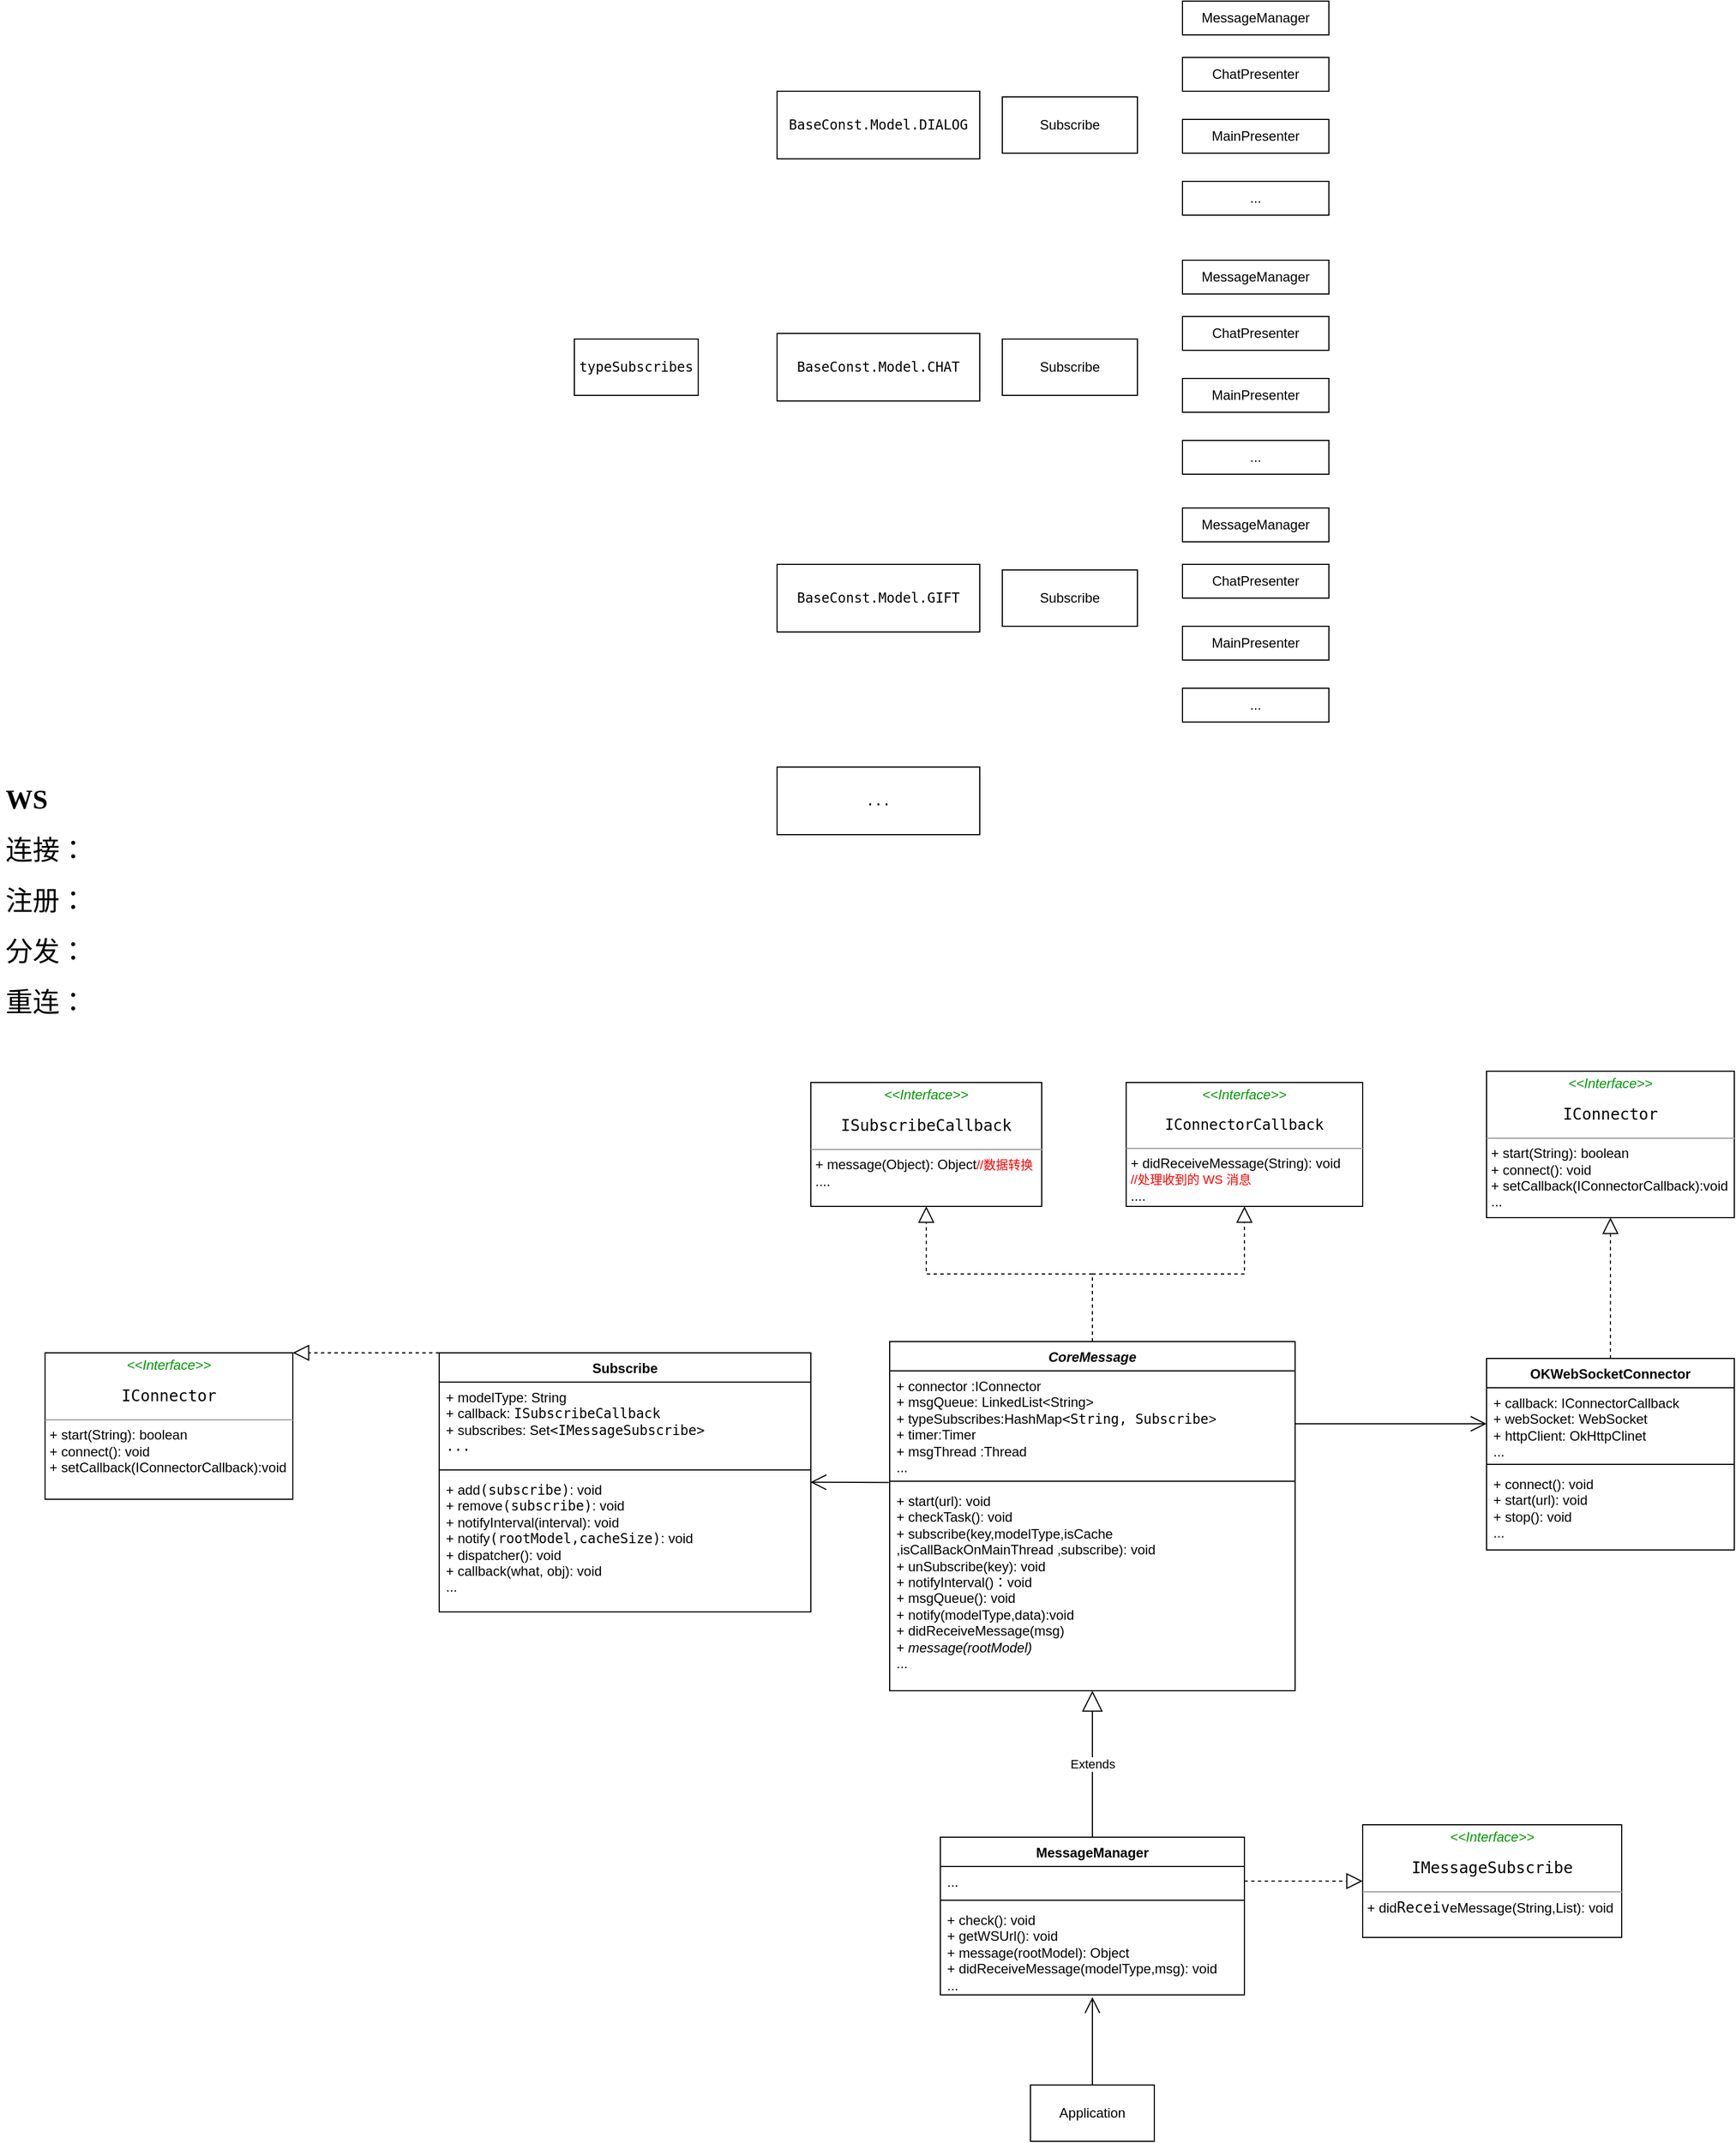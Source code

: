 <mxfile version="22.1.2" type="device">
  <diagram name="Page-1" id="c4acf3e9-155e-7222-9cf6-157b1a14988f">
    <mxGraphModel dx="1964" dy="2099" grid="1" gridSize="10" guides="1" tooltips="1" connect="1" arrows="1" fold="1" page="1" pageScale="1" pageWidth="850" pageHeight="1100" background="none" math="0" shadow="0">
      <root>
        <mxCell id="0" />
        <mxCell id="1" parent="0" />
        <mxCell id="3DSVacBIxbCdVNpHXnvW-10" value="&lt;p style=&quot;margin:0px;margin-top:4px;text-align:center;&quot;&gt;&lt;i&gt;&lt;font color=&quot;#009900&quot;&gt;&amp;lt;&amp;lt;Interface&amp;gt;&amp;gt;&lt;/font&gt;&lt;/i&gt;&lt;br&gt;&lt;/p&gt;&lt;div style=&quot;font-family: &amp;quot;JetBrains Mono&amp;quot;, monospace;&quot;&gt;&lt;pre style=&quot;text-align: center;&quot;&gt;&lt;font style=&quot;font-size: 13px;&quot;&gt;IConnectorCallback&lt;/font&gt;&lt;/pre&gt;&lt;/div&gt;&lt;hr size=&quot;1&quot;&gt;&lt;p style=&quot;margin:0px;margin-left:4px;&quot;&gt;+&amp;nbsp;didReceiveMessage&lt;span style=&quot;background-color: initial;&quot;&gt;(String): void&lt;/span&gt;&lt;/p&gt;&lt;p style=&quot;margin:0px;margin-left:4px;&quot;&gt;&lt;span style=&quot;color: rgb(255, 0, 0); background-color: initial;&quot;&gt;&lt;font style=&quot;font-size: 11px;&quot;&gt;//处理收到的 WS 消息&lt;/font&gt;&lt;/span&gt;&lt;/p&gt;&lt;p style=&quot;margin:0px;margin-left:4px;&quot;&gt;&lt;span style=&quot;background-color: initial;&quot;&gt;....&lt;/span&gt;&lt;/p&gt;" style="verticalAlign=top;align=left;overflow=fill;fontSize=12;fontFamily=Helvetica;html=1;whiteSpace=wrap;" parent="1" vertex="1">
          <mxGeometry x="310" y="220" width="210" height="110" as="geometry" />
        </mxCell>
        <mxCell id="3DSVacBIxbCdVNpHXnvW-11" value="&lt;p style=&quot;margin:0px;margin-top:4px;text-align:center;&quot;&gt;&lt;i&gt;&lt;font color=&quot;#009900&quot;&gt;&amp;lt;&amp;lt;Interface&amp;gt;&amp;gt;&lt;/font&gt;&lt;/i&gt;&lt;br&gt;&lt;/p&gt;&lt;div style=&quot;font-family: &amp;quot;JetBrains Mono&amp;quot;, monospace;&quot;&gt;&lt;pre style=&quot;text-align: center;&quot;&gt;&lt;div style=&quot;font-family: &amp;quot;JetBrains Mono&amp;quot;, monospace;&quot;&gt;&lt;pre style=&quot;&quot;&gt;&lt;font style=&quot;font-size: 14px;&quot;&gt;ISubscribeCallback&lt;/font&gt;&lt;/pre&gt;&lt;/div&gt;&lt;/pre&gt;&lt;/div&gt;&lt;hr size=&quot;1&quot;&gt;&lt;p style=&quot;margin:0px;margin-left:4px;&quot;&gt;+&amp;nbsp;message&lt;span style=&quot;background-color: initial;&quot;&gt;(Object): Object&lt;font style=&quot;font-size: 11px;&quot; color=&quot;#ff0000&quot;&gt;//数据转换&lt;/font&gt;&lt;/span&gt;&lt;/p&gt;&lt;p style=&quot;margin:0px;margin-left:4px;&quot;&gt;&lt;span style=&quot;background-color: initial;&quot;&gt;....&lt;/span&gt;&lt;/p&gt;" style="verticalAlign=top;align=left;overflow=fill;fontSize=12;fontFamily=Helvetica;html=1;whiteSpace=wrap;" parent="1" vertex="1">
          <mxGeometry x="30" y="220" width="205" height="110" as="geometry" />
        </mxCell>
        <mxCell id="3DSVacBIxbCdVNpHXnvW-12" value="&lt;p style=&quot;margin:0px;margin-top:4px;text-align:center;&quot;&gt;&lt;i&gt;&lt;font color=&quot;#009900&quot;&gt;&amp;lt;&amp;lt;Interface&amp;gt;&amp;gt;&lt;/font&gt;&lt;/i&gt;&lt;br&gt;&lt;/p&gt;&lt;div style=&quot;font-family: &amp;quot;JetBrains Mono&amp;quot;, monospace;&quot;&gt;&lt;pre style=&quot;text-align: center;&quot;&gt;&lt;div style=&quot;font-family: &amp;quot;JetBrains Mono&amp;quot;, monospace;&quot;&gt;&lt;pre style=&quot;&quot;&gt;&lt;div style=&quot;font-family: &amp;quot;JetBrains Mono&amp;quot;, monospace;&quot;&gt;&lt;pre style=&quot;&quot;&gt;&lt;font style=&quot;font-size: 14px;&quot;&gt;IConnector&lt;/font&gt;&lt;/pre&gt;&lt;/div&gt;&lt;/pre&gt;&lt;/div&gt;&lt;/pre&gt;&lt;/div&gt;&lt;hr size=&quot;1&quot;&gt;&lt;p style=&quot;margin:0px;margin-left:4px;&quot;&gt;+&amp;nbsp;start&lt;span style=&quot;background-color: initial;&quot;&gt;(String): boolean&lt;/span&gt;&lt;/p&gt;&lt;p style=&quot;margin:0px;margin-left:4px;&quot;&gt;+&amp;nbsp;connect(): void&lt;br&gt;&lt;/p&gt;&lt;p style=&quot;margin:0px;margin-left:4px;&quot;&gt;+ setCallback(IConnectorCallback):void&lt;/p&gt;&lt;p style=&quot;margin:0px;margin-left:4px;&quot;&gt;...&lt;/p&gt;&lt;p style=&quot;margin:0px;margin-left:4px;&quot;&gt;&lt;br&gt;&lt;/p&gt;" style="verticalAlign=top;align=left;overflow=fill;fontSize=12;fontFamily=Helvetica;html=1;whiteSpace=wrap;" parent="1" vertex="1">
          <mxGeometry x="630" y="210" width="220" height="130" as="geometry" />
        </mxCell>
        <mxCell id="3DSVacBIxbCdVNpHXnvW-13" value="&lt;p style=&quot;margin:0px;margin-top:4px;text-align:center;&quot;&gt;&lt;i&gt;&lt;font color=&quot;#009900&quot;&gt;&amp;lt;&amp;lt;Interface&amp;gt;&amp;gt;&lt;/font&gt;&lt;/i&gt;&lt;br&gt;&lt;/p&gt;&lt;div style=&quot;font-family: &amp;quot;JetBrains Mono&amp;quot;, monospace;&quot;&gt;&lt;pre style=&quot;text-align: center;&quot;&gt;&lt;div style=&quot;font-family: &amp;quot;JetBrains Mono&amp;quot;, monospace;&quot;&gt;&lt;pre style=&quot;&quot;&gt;&lt;div style=&quot;font-family: &amp;quot;JetBrains Mono&amp;quot;, monospace;&quot;&gt;&lt;pre style=&quot;&quot;&gt;&lt;div style=&quot;font-family: &amp;quot;JetBrains Mono&amp;quot;, monospace;&quot;&gt;&lt;pre style=&quot;&quot;&gt;&lt;font style=&quot;font-size: 14px;&quot;&gt;IMessageSubscribe&lt;/font&gt;&lt;/pre&gt;&lt;/div&gt;&lt;/pre&gt;&lt;/div&gt;&lt;/pre&gt;&lt;/div&gt;&lt;/pre&gt;&lt;/div&gt;&lt;hr size=&quot;1&quot;&gt;&lt;p style=&quot;margin:0px;margin-left:4px;&quot;&gt;+&amp;nbsp;did&lt;span style=&quot;font-family: &amp;quot;JetBrains Mono&amp;quot;, monospace;&quot;&gt;&lt;font style=&quot;font-size: 13px;&quot;&gt;Receiv&lt;/font&gt;&lt;/span&gt;&lt;span style=&quot;background-color: initial;&quot;&gt;eMessage(String,List): void&lt;/span&gt;&lt;/p&gt;" style="verticalAlign=top;align=left;overflow=fill;fontSize=12;fontFamily=Helvetica;html=1;whiteSpace=wrap;" parent="1" vertex="1">
          <mxGeometry x="520" y="879" width="230" height="100" as="geometry" />
        </mxCell>
        <mxCell id="3DSVacBIxbCdVNpHXnvW-18" value="&lt;i&gt;CoreMessage&lt;/i&gt;" style="swimlane;fontStyle=1;align=center;verticalAlign=top;childLayout=stackLayout;horizontal=1;startSize=26;horizontalStack=0;resizeParent=1;resizeParentMax=0;resizeLast=0;collapsible=1;marginBottom=0;whiteSpace=wrap;html=1;" parent="1" vertex="1">
          <mxGeometry x="100" y="450" width="360" height="310" as="geometry" />
        </mxCell>
        <mxCell id="3DSVacBIxbCdVNpHXnvW-19" value="+&amp;nbsp;connector&lt;span style=&quot;background-color: initial;&quot;&gt;&amp;nbsp;:IConnector&lt;/span&gt;&lt;br&gt;+ msgQueue&lt;span style=&quot;background-color: initial;&quot;&gt;:&amp;nbsp;&lt;/span&gt;LinkedList&amp;lt;String&amp;gt;&lt;br&gt;+ typeSubscribes:&lt;font style=&quot;font-size: 12px;&quot;&gt;HashMap&lt;span style=&quot;font-family: &amp;quot;JetBrains Mono&amp;quot;, monospace;&quot;&gt;&amp;lt;&lt;/span&gt;&lt;span style=&quot;font-family: &amp;quot;JetBrains Mono&amp;quot;, monospace;&quot;&gt;String&lt;/span&gt;&lt;span style=&quot;font-family: &amp;quot;JetBrains Mono&amp;quot;, monospace;&quot;&gt;, &lt;/span&gt;&lt;span style=&quot;font-family: &amp;quot;JetBrains Mono&amp;quot;, monospace;&quot;&gt;Subscribe&lt;/span&gt;&amp;gt;&amp;nbsp;&lt;br&gt;+ timer:Timer&lt;br&gt;+&amp;nbsp;msgThread&amp;nbsp;:Thread&lt;br&gt;...&lt;br&gt;&lt;span style=&quot;font-family: &amp;quot;JetBrains Mono&amp;quot;, monospace;&quot;&gt;&lt;br&gt;&lt;/span&gt;&lt;/font&gt;" style="text;strokeColor=none;fillColor=none;align=left;verticalAlign=top;spacingLeft=4;spacingRight=4;overflow=hidden;rotatable=0;points=[[0,0.5],[1,0.5]];portConstraint=eastwest;whiteSpace=wrap;html=1;" parent="3DSVacBIxbCdVNpHXnvW-18" vertex="1">
          <mxGeometry y="26" width="360" height="94" as="geometry" />
        </mxCell>
        <mxCell id="3DSVacBIxbCdVNpHXnvW-20" value="" style="line;strokeWidth=1;fillColor=none;align=left;verticalAlign=middle;spacingTop=-1;spacingLeft=3;spacingRight=3;rotatable=0;labelPosition=right;points=[];portConstraint=eastwest;strokeColor=inherit;" parent="3DSVacBIxbCdVNpHXnvW-18" vertex="1">
          <mxGeometry y="120" width="360" height="8" as="geometry" />
        </mxCell>
        <mxCell id="3DSVacBIxbCdVNpHXnvW-21" value="+&amp;nbsp;start&lt;span style=&quot;background-color: initial;&quot;&gt;(url): void&lt;/span&gt;&lt;br&gt;+&amp;nbsp;checkTask(): void&lt;br&gt;+&amp;nbsp;subscribe(&lt;font style=&quot;font-size: 12px;&quot;&gt;key,modelType,isCache&lt;br&gt;,isCallBackOnMainThread ,subscribe&lt;/font&gt;): void&lt;br&gt;+&amp;nbsp;unSubscribe(key): void&lt;br&gt;&lt;font style=&quot;border-color: var(--border-color);&quot;&gt;+&lt;/font&gt;&lt;font style=&quot;border-color: var(--border-color);&quot;&gt;&amp;nbsp;&lt;/font&gt;&lt;font style=&quot;border-color: var(--border-color);&quot;&gt;&lt;font style=&quot;border-color: var(--border-color);&quot;&gt;notifyInterval()：void&lt;/font&gt;&lt;br style=&quot;border-color: var(--border-color);&quot;&gt;&lt;font style=&quot;border-color: var(--border-color);&quot;&gt;&lt;font style=&quot;border-color: var(--border-color);&quot;&gt;+&lt;/font&gt;&lt;font style=&quot;border-color: var(--border-color);&quot;&gt;&amp;nbsp;&lt;/font&gt;msgQueue(): void&lt;br style=&quot;border-color: var(--border-color);&quot;&gt;&lt;/font&gt;&lt;font style=&quot;border-color: var(--border-color);&quot;&gt;+&amp;nbsp;&lt;/font&gt;&lt;/font&gt;&lt;font style=&quot;border-color: var(--border-color);&quot;&gt;notify(modelType,data):void&lt;/font&gt;&lt;br&gt;+&amp;nbsp;&lt;font style=&quot;font-size: 12px;&quot;&gt;didReceiveMessage(msg)&lt;br&gt;+ &lt;i&gt;message(rootModel&lt;span style=&quot;background-color: initial;&quot;&gt;)&lt;br&gt;&lt;/span&gt;&lt;/i&gt;...&lt;br&gt;&lt;/font&gt;" style="text;strokeColor=none;fillColor=none;align=left;verticalAlign=top;spacingLeft=4;spacingRight=4;overflow=hidden;rotatable=0;points=[[0,0.5],[1,0.5]];portConstraint=eastwest;whiteSpace=wrap;html=1;" parent="3DSVacBIxbCdVNpHXnvW-18" vertex="1">
          <mxGeometry y="128" width="360" height="182" as="geometry" />
        </mxCell>
        <mxCell id="3DSVacBIxbCdVNpHXnvW-24" value="" style="endArrow=block;dashed=1;endFill=0;endSize=12;html=1;rounded=0;entryX=0.5;entryY=1;entryDx=0;entryDy=0;exitX=0.5;exitY=0;exitDx=0;exitDy=0;edgeStyle=orthogonalEdgeStyle;" parent="1" source="3DSVacBIxbCdVNpHXnvW-18" target="3DSVacBIxbCdVNpHXnvW-10" edge="1">
          <mxGeometry width="160" relative="1" as="geometry">
            <mxPoint x="170" y="400" as="sourcePoint" />
            <mxPoint x="330" y="400" as="targetPoint" />
          </mxGeometry>
        </mxCell>
        <mxCell id="3DSVacBIxbCdVNpHXnvW-25" value="" style="endArrow=block;dashed=1;endFill=0;endSize=12;html=1;rounded=0;entryX=0.5;entryY=1;entryDx=0;entryDy=0;exitX=0.5;exitY=0;exitDx=0;exitDy=0;edgeStyle=orthogonalEdgeStyle;" parent="1" source="3DSVacBIxbCdVNpHXnvW-18" target="3DSVacBIxbCdVNpHXnvW-11" edge="1">
          <mxGeometry width="160" relative="1" as="geometry">
            <mxPoint x="340" y="460" as="sourcePoint" />
            <mxPoint x="190" y="340" as="targetPoint" />
          </mxGeometry>
        </mxCell>
        <mxCell id="3DSVacBIxbCdVNpHXnvW-30" value="Subscribe&lt;br&gt;" style="swimlane;fontStyle=1;align=center;verticalAlign=top;childLayout=stackLayout;horizontal=1;startSize=26;horizontalStack=0;resizeParent=1;resizeParentMax=0;resizeLast=0;collapsible=1;marginBottom=0;whiteSpace=wrap;html=1;" parent="1" vertex="1">
          <mxGeometry x="-300" y="460" width="330" height="230" as="geometry" />
        </mxCell>
        <mxCell id="3DSVacBIxbCdVNpHXnvW-31" value="+ modelType: String&lt;br&gt;+&amp;nbsp;callback:&amp;nbsp;&lt;span style=&quot;font-family: &amp;quot;JetBrains Mono&amp;quot;, monospace;&quot;&gt;&lt;font style=&quot;font-size: 12px;&quot;&gt;ISubscribeCallback&lt;/font&gt;&lt;/span&gt;&lt;span style=&quot;background-color: initial;&quot;&gt;&lt;br&gt;&lt;/span&gt;+&amp;nbsp;subscribes:&amp;nbsp;Set&lt;font style=&quot;font-size: 12px;&quot;&gt;&lt;span style=&quot;font-family: &amp;quot;JetBrains Mono&amp;quot;, monospace;&quot;&gt;&amp;lt;&lt;/span&gt;&lt;span style=&quot;font-family: &amp;quot;JetBrains Mono&amp;quot;, monospace;&quot;&gt;IMessageSubscribe&lt;/span&gt;&lt;span style=&quot;font-family: &amp;quot;JetBrains Mono&amp;quot;, monospace;&quot;&gt;&amp;gt;&lt;br&gt;...&lt;br&gt;&lt;/span&gt;&lt;/font&gt;" style="text;strokeColor=none;fillColor=none;align=left;verticalAlign=top;spacingLeft=4;spacingRight=4;overflow=hidden;rotatable=0;points=[[0,0.5],[1,0.5]];portConstraint=eastwest;whiteSpace=wrap;html=1;" parent="3DSVacBIxbCdVNpHXnvW-30" vertex="1">
          <mxGeometry y="26" width="330" height="74" as="geometry" />
        </mxCell>
        <mxCell id="3DSVacBIxbCdVNpHXnvW-32" value="" style="line;strokeWidth=1;fillColor=none;align=left;verticalAlign=middle;spacingTop=-1;spacingLeft=3;spacingRight=3;rotatable=0;labelPosition=right;points=[];portConstraint=eastwest;strokeColor=inherit;" parent="3DSVacBIxbCdVNpHXnvW-30" vertex="1">
          <mxGeometry y="100" width="330" height="8" as="geometry" />
        </mxCell>
        <mxCell id="3DSVacBIxbCdVNpHXnvW-33" value="+&amp;nbsp;add&lt;font style=&quot;font-size: 12px;&quot;&gt;&lt;span style=&quot;font-family: &amp;quot;JetBrains Mono&amp;quot;, monospace;&quot;&gt;(&lt;/span&gt;&lt;span style=&quot;font-family: &amp;quot;JetBrains Mono&amp;quot;, monospace;&quot;&gt;subscribe&lt;/span&gt;&lt;span style=&quot;font-family: &amp;quot;JetBrains Mono&amp;quot;, monospace;&quot;&gt;)&lt;/span&gt;&lt;/font&gt;: void&lt;br&gt;+&amp;nbsp;remove&lt;font style=&quot;border-color: var(--border-color);&quot;&gt;&lt;span style=&quot;border-color: var(--border-color); font-family: &amp;quot;JetBrains Mono&amp;quot;, monospace;&quot;&gt;(&lt;/span&gt;&lt;span style=&quot;border-color: var(--border-color); font-family: &amp;quot;JetBrains Mono&amp;quot;, monospace;&quot;&gt;subscribe&lt;/span&gt;&lt;span style=&quot;border-color: var(--border-color); font-family: &amp;quot;JetBrains Mono&amp;quot;, monospace;&quot;&gt;)&lt;/span&gt;&lt;/font&gt;&lt;span style=&quot;border-color: var(--border-color); background-color: initial;&quot;&gt;: void&lt;br&gt;&lt;/span&gt;+ notifyInterval(interval)&lt;span style=&quot;background-color: initial;&quot;&gt;: void&lt;/span&gt;&lt;br&gt;+&amp;nbsp;notify&lt;font style=&quot;border-color: var(--border-color);&quot;&gt;&lt;span style=&quot;border-color: var(--border-color); font-family: &amp;quot;JetBrains Mono&amp;quot;, monospace;&quot;&gt;(&lt;/span&gt;&lt;span style=&quot;border-color: var(--border-color); font-family: &amp;quot;JetBrains Mono&amp;quot;, monospace;&quot;&gt;rootModel,cacheSize&lt;/span&gt;&lt;span style=&quot;border-color: var(--border-color); font-family: &amp;quot;JetBrains Mono&amp;quot;, monospace;&quot;&gt;)&lt;/span&gt;&lt;/font&gt;&lt;span style=&quot;border-color: var(--border-color); background-color: initial;&quot;&gt;: void&lt;br&gt;&lt;/span&gt;+&amp;nbsp;dispatcher()&lt;span style=&quot;border-color: var(--border-color); background-color: initial;&quot;&gt;: void&lt;br&gt;&lt;/span&gt;+&amp;nbsp;callback&lt;span style=&quot;background-color: initial;&quot;&gt;(what, obj)&lt;/span&gt;&lt;span style=&quot;background-color: initial;&quot;&gt;: void&lt;br&gt;&lt;/span&gt;..." style="text;strokeColor=none;fillColor=none;align=left;verticalAlign=top;spacingLeft=4;spacingRight=4;overflow=hidden;rotatable=0;points=[[0,0.5],[1,0.5]];portConstraint=eastwest;whiteSpace=wrap;html=1;" parent="3DSVacBIxbCdVNpHXnvW-30" vertex="1">
          <mxGeometry y="108" width="330" height="122" as="geometry" />
        </mxCell>
        <mxCell id="3DSVacBIxbCdVNpHXnvW-34" value="" style="endArrow=block;dashed=1;endFill=0;endSize=12;html=1;rounded=0;entryX=1;entryY=0;entryDx=0;entryDy=0;exitX=0;exitY=0;exitDx=0;exitDy=0;" parent="1" source="3DSVacBIxbCdVNpHXnvW-30" target="3DSVacBIxbCdVNpHXnvW-35" edge="1">
          <mxGeometry width="160" relative="1" as="geometry">
            <mxPoint x="-340" y="564" as="sourcePoint" />
            <mxPoint x="500" y="204" as="targetPoint" />
          </mxGeometry>
        </mxCell>
        <mxCell id="3DSVacBIxbCdVNpHXnvW-35" value="&lt;p style=&quot;margin:0px;margin-top:4px;text-align:center;&quot;&gt;&lt;i&gt;&lt;font color=&quot;#009900&quot;&gt;&amp;lt;&amp;lt;Interface&amp;gt;&amp;gt;&lt;/font&gt;&lt;/i&gt;&lt;br&gt;&lt;/p&gt;&lt;div style=&quot;font-family: &amp;quot;JetBrains Mono&amp;quot;, monospace;&quot;&gt;&lt;pre style=&quot;text-align: center;&quot;&gt;&lt;div style=&quot;font-family: &amp;quot;JetBrains Mono&amp;quot;, monospace;&quot;&gt;&lt;pre style=&quot;&quot;&gt;&lt;div style=&quot;font-family: &amp;quot;JetBrains Mono&amp;quot;, monospace;&quot;&gt;&lt;pre style=&quot;&quot;&gt;&lt;font style=&quot;font-size: 14px;&quot;&gt;IConnector&lt;/font&gt;&lt;/pre&gt;&lt;/div&gt;&lt;/pre&gt;&lt;/div&gt;&lt;/pre&gt;&lt;/div&gt;&lt;hr size=&quot;1&quot;&gt;&lt;p style=&quot;margin:0px;margin-left:4px;&quot;&gt;+&amp;nbsp;start&lt;span style=&quot;background-color: initial;&quot;&gt;(String): boolean&lt;/span&gt;&lt;/p&gt;&lt;p style=&quot;margin:0px;margin-left:4px;&quot;&gt;+&amp;nbsp;connect(): void&lt;br&gt;&lt;/p&gt;&lt;p style=&quot;margin:0px;margin-left:4px;&quot;&gt;+ setCallback(IConnectorCallback):void&lt;/p&gt;" style="verticalAlign=top;align=left;overflow=fill;fontSize=12;fontFamily=Helvetica;html=1;whiteSpace=wrap;" parent="1" vertex="1">
          <mxGeometry x="-650" y="460" width="220" height="130" as="geometry" />
        </mxCell>
        <mxCell id="3DSVacBIxbCdVNpHXnvW-36" value="" style="endArrow=open;endFill=1;endSize=12;html=1;rounded=0;entryX=0.999;entryY=0.056;entryDx=0;entryDy=0;exitX=-0.002;exitY=-0.016;exitDx=0;exitDy=0;exitPerimeter=0;entryPerimeter=0;" parent="1" source="3DSVacBIxbCdVNpHXnvW-21" target="3DSVacBIxbCdVNpHXnvW-33" edge="1">
          <mxGeometry width="160" relative="1" as="geometry">
            <mxPoint x="305.52" y="779.998" as="sourcePoint" />
            <mxPoint x="294.48" y="856.2" as="targetPoint" />
          </mxGeometry>
        </mxCell>
        <mxCell id="3DSVacBIxbCdVNpHXnvW-41" value="OKWebSocketConnector" style="swimlane;fontStyle=1;align=center;verticalAlign=top;childLayout=stackLayout;horizontal=1;startSize=26;horizontalStack=0;resizeParent=1;resizeParentMax=0;resizeLast=0;collapsible=1;marginBottom=0;whiteSpace=wrap;html=1;" parent="1" vertex="1">
          <mxGeometry x="630" y="465" width="220" height="170" as="geometry" />
        </mxCell>
        <mxCell id="3DSVacBIxbCdVNpHXnvW-42" value="+&amp;nbsp;callback&lt;span style=&quot;background-color: initial;&quot;&gt;:&amp;nbsp;&lt;/span&gt;IConnectorCallback&lt;br&gt;+&amp;nbsp;webSocket:&amp;nbsp;WebSocket&lt;br&gt;+&amp;nbsp;httpClient&lt;span style=&quot;background-color: initial;&quot;&gt;:&amp;nbsp;OkHttpClinet&lt;br&gt;...&lt;br&gt;&lt;/span&gt;" style="text;strokeColor=none;fillColor=none;align=left;verticalAlign=top;spacingLeft=4;spacingRight=4;overflow=hidden;rotatable=0;points=[[0,0.5],[1,0.5]];portConstraint=eastwest;whiteSpace=wrap;html=1;" parent="3DSVacBIxbCdVNpHXnvW-41" vertex="1">
          <mxGeometry y="26" width="220" height="64" as="geometry" />
        </mxCell>
        <mxCell id="3DSVacBIxbCdVNpHXnvW-43" value="" style="line;strokeWidth=1;fillColor=none;align=left;verticalAlign=middle;spacingTop=-1;spacingLeft=3;spacingRight=3;rotatable=0;labelPosition=right;points=[];portConstraint=eastwest;strokeColor=inherit;" parent="3DSVacBIxbCdVNpHXnvW-41" vertex="1">
          <mxGeometry y="90" width="220" height="8" as="geometry" />
        </mxCell>
        <mxCell id="3DSVacBIxbCdVNpHXnvW-44" value="+&amp;nbsp;connect(): void&lt;br&gt;+&amp;nbsp;start&lt;span style=&quot;background-color: initial;&quot;&gt;(url): void&lt;/span&gt;&lt;br&gt;+&amp;nbsp;stop&lt;span style=&quot;background-color: initial;&quot;&gt;(): void&lt;br&gt;&lt;/span&gt;..." style="text;strokeColor=none;fillColor=none;align=left;verticalAlign=top;spacingLeft=4;spacingRight=4;overflow=hidden;rotatable=0;points=[[0,0.5],[1,0.5]];portConstraint=eastwest;whiteSpace=wrap;html=1;" parent="3DSVacBIxbCdVNpHXnvW-41" vertex="1">
          <mxGeometry y="98" width="220" height="72" as="geometry" />
        </mxCell>
        <mxCell id="3DSVacBIxbCdVNpHXnvW-45" value="" style="endArrow=block;dashed=1;endFill=0;endSize=12;html=1;rounded=0;entryX=0.5;entryY=1;entryDx=0;entryDy=0;exitX=0.5;exitY=0;exitDx=0;exitDy=0;" parent="1" source="3DSVacBIxbCdVNpHXnvW-41" target="3DSVacBIxbCdVNpHXnvW-12" edge="1">
          <mxGeometry width="160" relative="1" as="geometry">
            <mxPoint x="760" y="560" as="sourcePoint" />
            <mxPoint x="920" y="560" as="targetPoint" />
          </mxGeometry>
        </mxCell>
        <mxCell id="3DSVacBIxbCdVNpHXnvW-46" value="" style="endArrow=open;endFill=1;endSize=12;html=1;rounded=0;entryX=0;entryY=0.5;entryDx=0;entryDy=0;exitX=1;exitY=0.5;exitDx=0;exitDy=0;" parent="1" source="3DSVacBIxbCdVNpHXnvW-19" target="3DSVacBIxbCdVNpHXnvW-42" edge="1">
          <mxGeometry width="160" relative="1" as="geometry">
            <mxPoint x="390" y="530" as="sourcePoint" />
            <mxPoint x="520" y="450" as="targetPoint" />
          </mxGeometry>
        </mxCell>
        <mxCell id="3DSVacBIxbCdVNpHXnvW-47" value="MessageManager" style="swimlane;fontStyle=1;align=center;verticalAlign=top;childLayout=stackLayout;horizontal=1;startSize=26;horizontalStack=0;resizeParent=1;resizeParentMax=0;resizeLast=0;collapsible=1;marginBottom=0;whiteSpace=wrap;html=1;" parent="1" vertex="1">
          <mxGeometry x="145" y="890" width="270" height="140" as="geometry" />
        </mxCell>
        <mxCell id="3DSVacBIxbCdVNpHXnvW-48" value="..." style="text;strokeColor=none;fillColor=none;align=left;verticalAlign=top;spacingLeft=4;spacingRight=4;overflow=hidden;rotatable=0;points=[[0,0.5],[1,0.5]];portConstraint=eastwest;whiteSpace=wrap;html=1;" parent="3DSVacBIxbCdVNpHXnvW-47" vertex="1">
          <mxGeometry y="26" width="270" height="26" as="geometry" />
        </mxCell>
        <mxCell id="3DSVacBIxbCdVNpHXnvW-49" value="" style="line;strokeWidth=1;fillColor=none;align=left;verticalAlign=middle;spacingTop=-1;spacingLeft=3;spacingRight=3;rotatable=0;labelPosition=right;points=[];portConstraint=eastwest;strokeColor=inherit;" parent="3DSVacBIxbCdVNpHXnvW-47" vertex="1">
          <mxGeometry y="52" width="270" height="8" as="geometry" />
        </mxCell>
        <mxCell id="3DSVacBIxbCdVNpHXnvW-50" value="+&amp;nbsp;check&lt;span style=&quot;background-color: initial;&quot;&gt;(): void&lt;br&gt;&lt;/span&gt;+&amp;nbsp;getWSUrl&lt;span style=&quot;background-color: initial;&quot;&gt;(): void&lt;br&gt;&lt;/span&gt;+&amp;nbsp;message(rootModel): Object&lt;br&gt;+&amp;nbsp;didReceiveMessage&lt;span style=&quot;background-color: initial;&quot;&gt;(modelType,msg): void&lt;br&gt;...&lt;br&gt;&lt;/span&gt;" style="text;strokeColor=none;fillColor=none;align=left;verticalAlign=top;spacingLeft=4;spacingRight=4;overflow=hidden;rotatable=0;points=[[0,0.5],[1,0.5]];portConstraint=eastwest;whiteSpace=wrap;html=1;" parent="3DSVacBIxbCdVNpHXnvW-47" vertex="1">
          <mxGeometry y="60" width="270" height="80" as="geometry" />
        </mxCell>
        <mxCell id="3DSVacBIxbCdVNpHXnvW-51" value="Extends" style="endArrow=block;endSize=16;endFill=0;html=1;rounded=0;exitX=0.5;exitY=0;exitDx=0;exitDy=0;" parent="1" source="3DSVacBIxbCdVNpHXnvW-47" edge="1">
          <mxGeometry width="160" relative="1" as="geometry">
            <mxPoint x="180" y="810" as="sourcePoint" />
            <mxPoint x="280" y="760" as="targetPoint" />
          </mxGeometry>
        </mxCell>
        <mxCell id="3DSVacBIxbCdVNpHXnvW-52" value="" style="endArrow=block;dashed=1;endFill=0;endSize=12;html=1;rounded=0;entryX=0;entryY=0.5;entryDx=0;entryDy=0;exitX=1;exitY=0.5;exitDx=0;exitDy=0;" parent="1" source="3DSVacBIxbCdVNpHXnvW-48" target="3DSVacBIxbCdVNpHXnvW-13" edge="1">
          <mxGeometry width="160" relative="1" as="geometry">
            <mxPoint x="350" y="920" as="sourcePoint" />
            <mxPoint x="510" y="920" as="targetPoint" />
          </mxGeometry>
        </mxCell>
        <mxCell id="3DSVacBIxbCdVNpHXnvW-53" value="&lt;h1&gt;&lt;span style=&quot;background-color: initial;&quot;&gt;&lt;font face=&quot;Verdana&quot;&gt;WS&lt;/font&gt;&lt;/span&gt;&lt;/h1&gt;&lt;h1 style=&quot;&quot;&gt;&lt;font face=&quot;Verdana&quot;&gt;&lt;span style=&quot;font-weight: 400;&quot;&gt;连接：&lt;/span&gt;&lt;/font&gt;&lt;/h1&gt;&lt;h1 style=&quot;&quot;&gt;&lt;span style=&quot;font-weight: normal;&quot;&gt;&lt;font face=&quot;Verdana&quot;&gt;注册：&lt;/font&gt;&lt;/span&gt;&lt;/h1&gt;&lt;h1 style=&quot;&quot;&gt;&lt;span style=&quot;font-weight: normal;&quot;&gt;分发：&lt;/span&gt;&lt;/h1&gt;&lt;h1 style=&quot;&quot;&gt;&lt;font face=&quot;Verdana&quot;&gt;&lt;span style=&quot;font-weight: normal;&quot;&gt;重连：&lt;/span&gt;&lt;/font&gt;&lt;br&gt;&lt;/h1&gt;" style="text;html=1;strokeColor=none;fillColor=none;spacing=5;spacingTop=-20;whiteSpace=wrap;overflow=hidden;rounded=0;align=left;" parent="1" vertex="1">
          <mxGeometry x="-690" y="-51" width="290" height="360" as="geometry" />
        </mxCell>
        <mxCell id="3DSVacBIxbCdVNpHXnvW-54" value="Application" style="html=1;whiteSpace=wrap;" parent="1" vertex="1">
          <mxGeometry x="225" y="1110" width="110" height="50" as="geometry" />
        </mxCell>
        <mxCell id="3DSVacBIxbCdVNpHXnvW-55" value="" style="endArrow=open;endFill=1;endSize=12;html=1;rounded=0;exitX=0.5;exitY=0;exitDx=0;exitDy=0;entryX=0.5;entryY=1.025;entryDx=0;entryDy=0;entryPerimeter=0;" parent="1" source="3DSVacBIxbCdVNpHXnvW-54" target="3DSVacBIxbCdVNpHXnvW-50" edge="1">
          <mxGeometry width="160" relative="1" as="geometry">
            <mxPoint x="260" y="1070" as="sourcePoint" />
            <mxPoint x="260" y="1070" as="targetPoint" />
          </mxGeometry>
        </mxCell>
        <mxCell id="tjktqJRYMxk41xKFKHeV-1" value="&lt;div style=&quot;font-family: &amp;quot;JetBrains Mono&amp;quot;, monospace;&quot;&gt;&lt;pre style=&quot;&quot;&gt;&lt;font style=&quot;font-size: 12px;&quot;&gt;typeSubscribes&lt;/font&gt;&lt;/pre&gt;&lt;/div&gt;" style="html=1;whiteSpace=wrap;" vertex="1" parent="1">
          <mxGeometry x="-180" y="-440" width="110" height="50" as="geometry" />
        </mxCell>
        <mxCell id="tjktqJRYMxk41xKFKHeV-2" value="&lt;div style=&quot;font-family: &amp;quot;JetBrains Mono&amp;quot;, monospace;&quot;&gt;&lt;pre style=&quot;&quot;&gt;&lt;font style=&quot;font-size: 12px;&quot;&gt;BaseConst.Model.DIALOG&lt;/font&gt;&lt;/pre&gt;&lt;/div&gt;" style="rounded=0;whiteSpace=wrap;html=1;" vertex="1" parent="1">
          <mxGeometry y="-660" width="180" height="60" as="geometry" />
        </mxCell>
        <mxCell id="tjktqJRYMxk41xKFKHeV-3" value="&lt;div style=&quot;font-family: &amp;quot;JetBrains Mono&amp;quot;, monospace;&quot;&gt;&lt;pre style=&quot;&quot;&gt;&lt;font style=&quot;font-size: 12px;&quot;&gt;BaseConst.Model.CHAT&lt;/font&gt;&lt;/pre&gt;&lt;/div&gt;" style="rounded=0;whiteSpace=wrap;html=1;" vertex="1" parent="1">
          <mxGeometry y="-445" width="180" height="60" as="geometry" />
        </mxCell>
        <mxCell id="tjktqJRYMxk41xKFKHeV-4" value="&lt;div style=&quot;font-family: &amp;quot;JetBrains Mono&amp;quot;, monospace;&quot;&gt;&lt;pre style=&quot;&quot;&gt;&lt;font style=&quot;font-size: 12px;&quot;&gt;BaseConst.Model.GIFT&lt;/font&gt;&lt;/pre&gt;&lt;/div&gt;" style="rounded=0;whiteSpace=wrap;html=1;" vertex="1" parent="1">
          <mxGeometry y="-240" width="180" height="60" as="geometry" />
        </mxCell>
        <mxCell id="tjktqJRYMxk41xKFKHeV-5" value="&lt;div style=&quot;font-family: &amp;quot;JetBrains Mono&amp;quot;, monospace;&quot;&gt;&lt;pre style=&quot;&quot;&gt;...&lt;/pre&gt;&lt;/div&gt;" style="rounded=0;whiteSpace=wrap;html=1;" vertex="1" parent="1">
          <mxGeometry y="-60" width="180" height="60" as="geometry" />
        </mxCell>
        <mxCell id="tjktqJRYMxk41xKFKHeV-7" value="Subscribe" style="rounded=0;whiteSpace=wrap;html=1;" vertex="1" parent="1">
          <mxGeometry x="200" y="-655" width="120" height="50" as="geometry" />
        </mxCell>
        <mxCell id="tjktqJRYMxk41xKFKHeV-8" value="Subscribe" style="rounded=0;whiteSpace=wrap;html=1;" vertex="1" parent="1">
          <mxGeometry x="200" y="-440" width="120" height="50" as="geometry" />
        </mxCell>
        <mxCell id="tjktqJRYMxk41xKFKHeV-9" value="Subscribe" style="rounded=0;whiteSpace=wrap;html=1;" vertex="1" parent="1">
          <mxGeometry x="200" y="-235" width="120" height="50" as="geometry" />
        </mxCell>
        <mxCell id="tjktqJRYMxk41xKFKHeV-10" value="MessageManager" style="rounded=0;whiteSpace=wrap;html=1;" vertex="1" parent="1">
          <mxGeometry x="360" y="-740" width="130" height="30" as="geometry" />
        </mxCell>
        <mxCell id="tjktqJRYMxk41xKFKHeV-11" value="ChatPresenter" style="rounded=0;whiteSpace=wrap;html=1;" vertex="1" parent="1">
          <mxGeometry x="360" y="-690" width="130" height="30" as="geometry" />
        </mxCell>
        <mxCell id="tjktqJRYMxk41xKFKHeV-12" value="MainPresenter" style="rounded=0;whiteSpace=wrap;html=1;" vertex="1" parent="1">
          <mxGeometry x="360" y="-635" width="130" height="30" as="geometry" />
        </mxCell>
        <mxCell id="tjktqJRYMxk41xKFKHeV-13" value="..." style="rounded=0;whiteSpace=wrap;html=1;" vertex="1" parent="1">
          <mxGeometry x="360" y="-580" width="130" height="30" as="geometry" />
        </mxCell>
        <mxCell id="tjktqJRYMxk41xKFKHeV-14" value="MessageManager" style="rounded=0;whiteSpace=wrap;html=1;" vertex="1" parent="1">
          <mxGeometry x="360" y="-510" width="130" height="30" as="geometry" />
        </mxCell>
        <mxCell id="tjktqJRYMxk41xKFKHeV-15" value="ChatPresenter" style="rounded=0;whiteSpace=wrap;html=1;" vertex="1" parent="1">
          <mxGeometry x="360" y="-460" width="130" height="30" as="geometry" />
        </mxCell>
        <mxCell id="tjktqJRYMxk41xKFKHeV-16" value="MainPresenter" style="rounded=0;whiteSpace=wrap;html=1;" vertex="1" parent="1">
          <mxGeometry x="360" y="-405" width="130" height="30" as="geometry" />
        </mxCell>
        <mxCell id="tjktqJRYMxk41xKFKHeV-17" value="..." style="rounded=0;whiteSpace=wrap;html=1;" vertex="1" parent="1">
          <mxGeometry x="360" y="-350" width="130" height="30" as="geometry" />
        </mxCell>
        <mxCell id="tjktqJRYMxk41xKFKHeV-18" value="MessageManager" style="rounded=0;whiteSpace=wrap;html=1;" vertex="1" parent="1">
          <mxGeometry x="360" y="-290" width="130" height="30" as="geometry" />
        </mxCell>
        <mxCell id="tjktqJRYMxk41xKFKHeV-19" value="ChatPresenter" style="rounded=0;whiteSpace=wrap;html=1;" vertex="1" parent="1">
          <mxGeometry x="360" y="-240" width="130" height="30" as="geometry" />
        </mxCell>
        <mxCell id="tjktqJRYMxk41xKFKHeV-20" value="MainPresenter" style="rounded=0;whiteSpace=wrap;html=1;" vertex="1" parent="1">
          <mxGeometry x="360" y="-185" width="130" height="30" as="geometry" />
        </mxCell>
        <mxCell id="tjktqJRYMxk41xKFKHeV-21" value="..." style="rounded=0;whiteSpace=wrap;html=1;" vertex="1" parent="1">
          <mxGeometry x="360" y="-130" width="130" height="30" as="geometry" />
        </mxCell>
      </root>
    </mxGraphModel>
  </diagram>
</mxfile>
